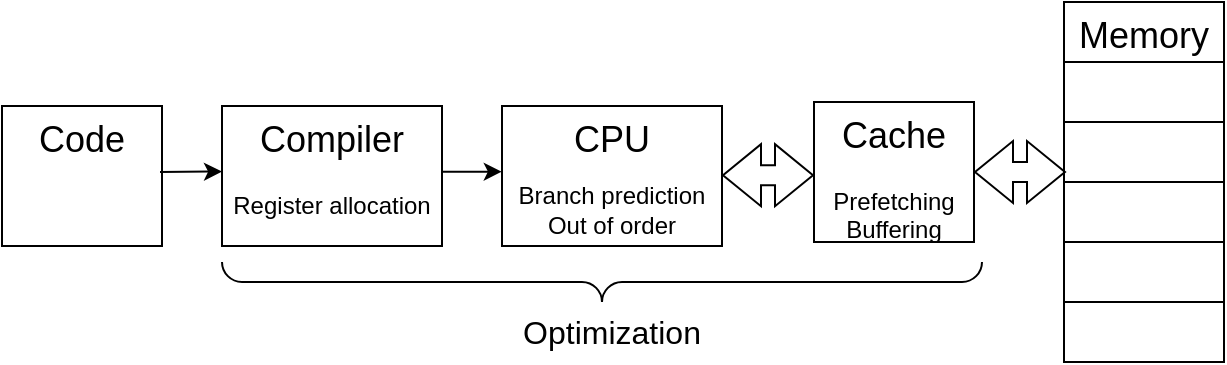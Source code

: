 <mxfile version="24.7.8">
  <diagram name="Page-1" id="jnCkXLoFDYFhxXH_N0Sx">
    <mxGraphModel dx="1098" dy="988" grid="1" gridSize="10" guides="1" tooltips="1" connect="1" arrows="1" fold="1" page="1" pageScale="1" pageWidth="850" pageHeight="1100" math="0" shadow="0">
      <root>
        <mxCell id="0" />
        <mxCell id="1" parent="0" />
        <mxCell id="U-t2tcPcUnqknYB4p4qN-14" value="Code" style="rounded=0;whiteSpace=wrap;html=1;verticalAlign=top;fontSize=18;" vertex="1" parent="1">
          <mxGeometry x="40" y="210" width="80" height="70" as="geometry" />
        </mxCell>
        <mxCell id="U-t2tcPcUnqknYB4p4qN-15" value="Compiler&lt;div style=&quot;font-size: 12px;&quot;&gt;&lt;br&gt;&lt;/div&gt;&lt;div style=&quot;font-size: 12px;&quot;&gt;Register allocation&lt;/div&gt;" style="rounded=0;whiteSpace=wrap;html=1;verticalAlign=top;fontSize=18;" vertex="1" parent="1">
          <mxGeometry x="150" y="210" width="110" height="70" as="geometry" />
        </mxCell>
        <mxCell id="U-t2tcPcUnqknYB4p4qN-16" value="CPU&lt;div style=&quot;font-size: 8px;&quot;&gt;&lt;br&gt;&lt;div style=&quot;font-size: 12px;&quot;&gt;Branch prediction&lt;/div&gt;&lt;div style=&quot;font-size: 12px;&quot;&gt;Out of order&lt;/div&gt;&lt;/div&gt;" style="rounded=0;whiteSpace=wrap;html=1;verticalAlign=top;fontSize=18;" vertex="1" parent="1">
          <mxGeometry x="290" y="210" width="110" height="70" as="geometry" />
        </mxCell>
        <mxCell id="U-t2tcPcUnqknYB4p4qN-17" value="Cache&lt;div style=&quot;font-size: 12px;&quot;&gt;&lt;br&gt;&lt;/div&gt;&lt;div style=&quot;font-size: 12px;&quot;&gt;Prefetching&lt;/div&gt;&lt;div style=&quot;font-size: 12px;&quot;&gt;Buffering&lt;/div&gt;" style="rounded=0;whiteSpace=wrap;html=1;verticalAlign=top;fontSize=18;" vertex="1" parent="1">
          <mxGeometry x="446" y="208" width="80" height="70" as="geometry" />
        </mxCell>
        <mxCell id="U-t2tcPcUnqknYB4p4qN-19" value="Memory" style="rounded=0;whiteSpace=wrap;html=1;verticalAlign=top;fontSize=18;" vertex="1" parent="1">
          <mxGeometry x="571" y="158" width="80" height="30" as="geometry" />
        </mxCell>
        <mxCell id="U-t2tcPcUnqknYB4p4qN-20" value="" style="rounded=0;whiteSpace=wrap;html=1;verticalAlign=top;fontSize=18;" vertex="1" parent="1">
          <mxGeometry x="571" y="188" width="80" height="30" as="geometry" />
        </mxCell>
        <mxCell id="U-t2tcPcUnqknYB4p4qN-21" value="" style="rounded=0;whiteSpace=wrap;html=1;verticalAlign=top;fontSize=18;" vertex="1" parent="1">
          <mxGeometry x="571" y="218" width="80" height="30" as="geometry" />
        </mxCell>
        <mxCell id="U-t2tcPcUnqknYB4p4qN-22" value="" style="rounded=0;whiteSpace=wrap;html=1;verticalAlign=top;fontSize=18;" vertex="1" parent="1">
          <mxGeometry x="571" y="248" width="80" height="30" as="geometry" />
        </mxCell>
        <mxCell id="U-t2tcPcUnqknYB4p4qN-23" value="" style="rounded=0;whiteSpace=wrap;html=1;verticalAlign=top;fontSize=18;" vertex="1" parent="1">
          <mxGeometry x="571" y="278" width="80" height="30" as="geometry" />
        </mxCell>
        <mxCell id="U-t2tcPcUnqknYB4p4qN-24" value="" style="rounded=0;whiteSpace=wrap;html=1;verticalAlign=top;fontSize=18;" vertex="1" parent="1">
          <mxGeometry x="571" y="308" width="80" height="30" as="geometry" />
        </mxCell>
        <mxCell id="U-t2tcPcUnqknYB4p4qN-26" value="" style="shape=flexArrow;endArrow=classic;startArrow=classic;html=1;rounded=0;exitX=1;exitY=0.5;exitDx=0;exitDy=0;" edge="1" parent="1" source="U-t2tcPcUnqknYB4p4qN-17">
          <mxGeometry width="100" height="100" relative="1" as="geometry">
            <mxPoint x="471" y="338" as="sourcePoint" />
            <mxPoint x="572" y="243" as="targetPoint" />
          </mxGeometry>
        </mxCell>
        <mxCell id="U-t2tcPcUnqknYB4p4qN-27" value="" style="shape=flexArrow;endArrow=classic;startArrow=classic;html=1;rounded=0;exitX=1;exitY=0.5;exitDx=0;exitDy=0;" edge="1" parent="1">
          <mxGeometry width="100" height="100" relative="1" as="geometry">
            <mxPoint x="400" y="244.58" as="sourcePoint" />
            <mxPoint x="446" y="244.58" as="targetPoint" />
          </mxGeometry>
        </mxCell>
        <mxCell id="U-t2tcPcUnqknYB4p4qN-28" value="" style="endArrow=classic;html=1;rounded=0;" edge="1" parent="1">
          <mxGeometry width="50" height="50" relative="1" as="geometry">
            <mxPoint x="119" y="243" as="sourcePoint" />
            <mxPoint x="150" y="242.76" as="targetPoint" />
          </mxGeometry>
        </mxCell>
        <mxCell id="U-t2tcPcUnqknYB4p4qN-29" value="" style="endArrow=classic;html=1;rounded=0;entryX=-0.001;entryY=0.422;entryDx=0;entryDy=0;entryPerimeter=0;exitX=1;exitY=0.422;exitDx=0;exitDy=0;exitPerimeter=0;" edge="1" parent="1">
          <mxGeometry width="50" height="50" relative="1" as="geometry">
            <mxPoint x="260" y="242.83" as="sourcePoint" />
            <mxPoint x="289.89" y="242.83" as="targetPoint" />
          </mxGeometry>
        </mxCell>
        <mxCell id="U-t2tcPcUnqknYB4p4qN-30" value="" style="verticalLabelPosition=bottom;shadow=0;dashed=0;align=center;html=1;verticalAlign=top;strokeWidth=1;shape=mxgraph.mockup.markup.curlyBrace;whiteSpace=wrap;strokeColor=#000000;rotation=-180;fontStyle=0" vertex="1" parent="1">
          <mxGeometry x="150" y="288" width="380" height="20" as="geometry" />
        </mxCell>
        <mxCell id="U-t2tcPcUnqknYB4p4qN-31" value="&lt;font style=&quot;font-size: 16px;&quot;&gt;Optimization&lt;/font&gt;" style="text;html=1;align=center;verticalAlign=middle;whiteSpace=wrap;rounded=0;" vertex="1" parent="1">
          <mxGeometry x="315" y="308" width="60" height="30" as="geometry" />
        </mxCell>
      </root>
    </mxGraphModel>
  </diagram>
</mxfile>
